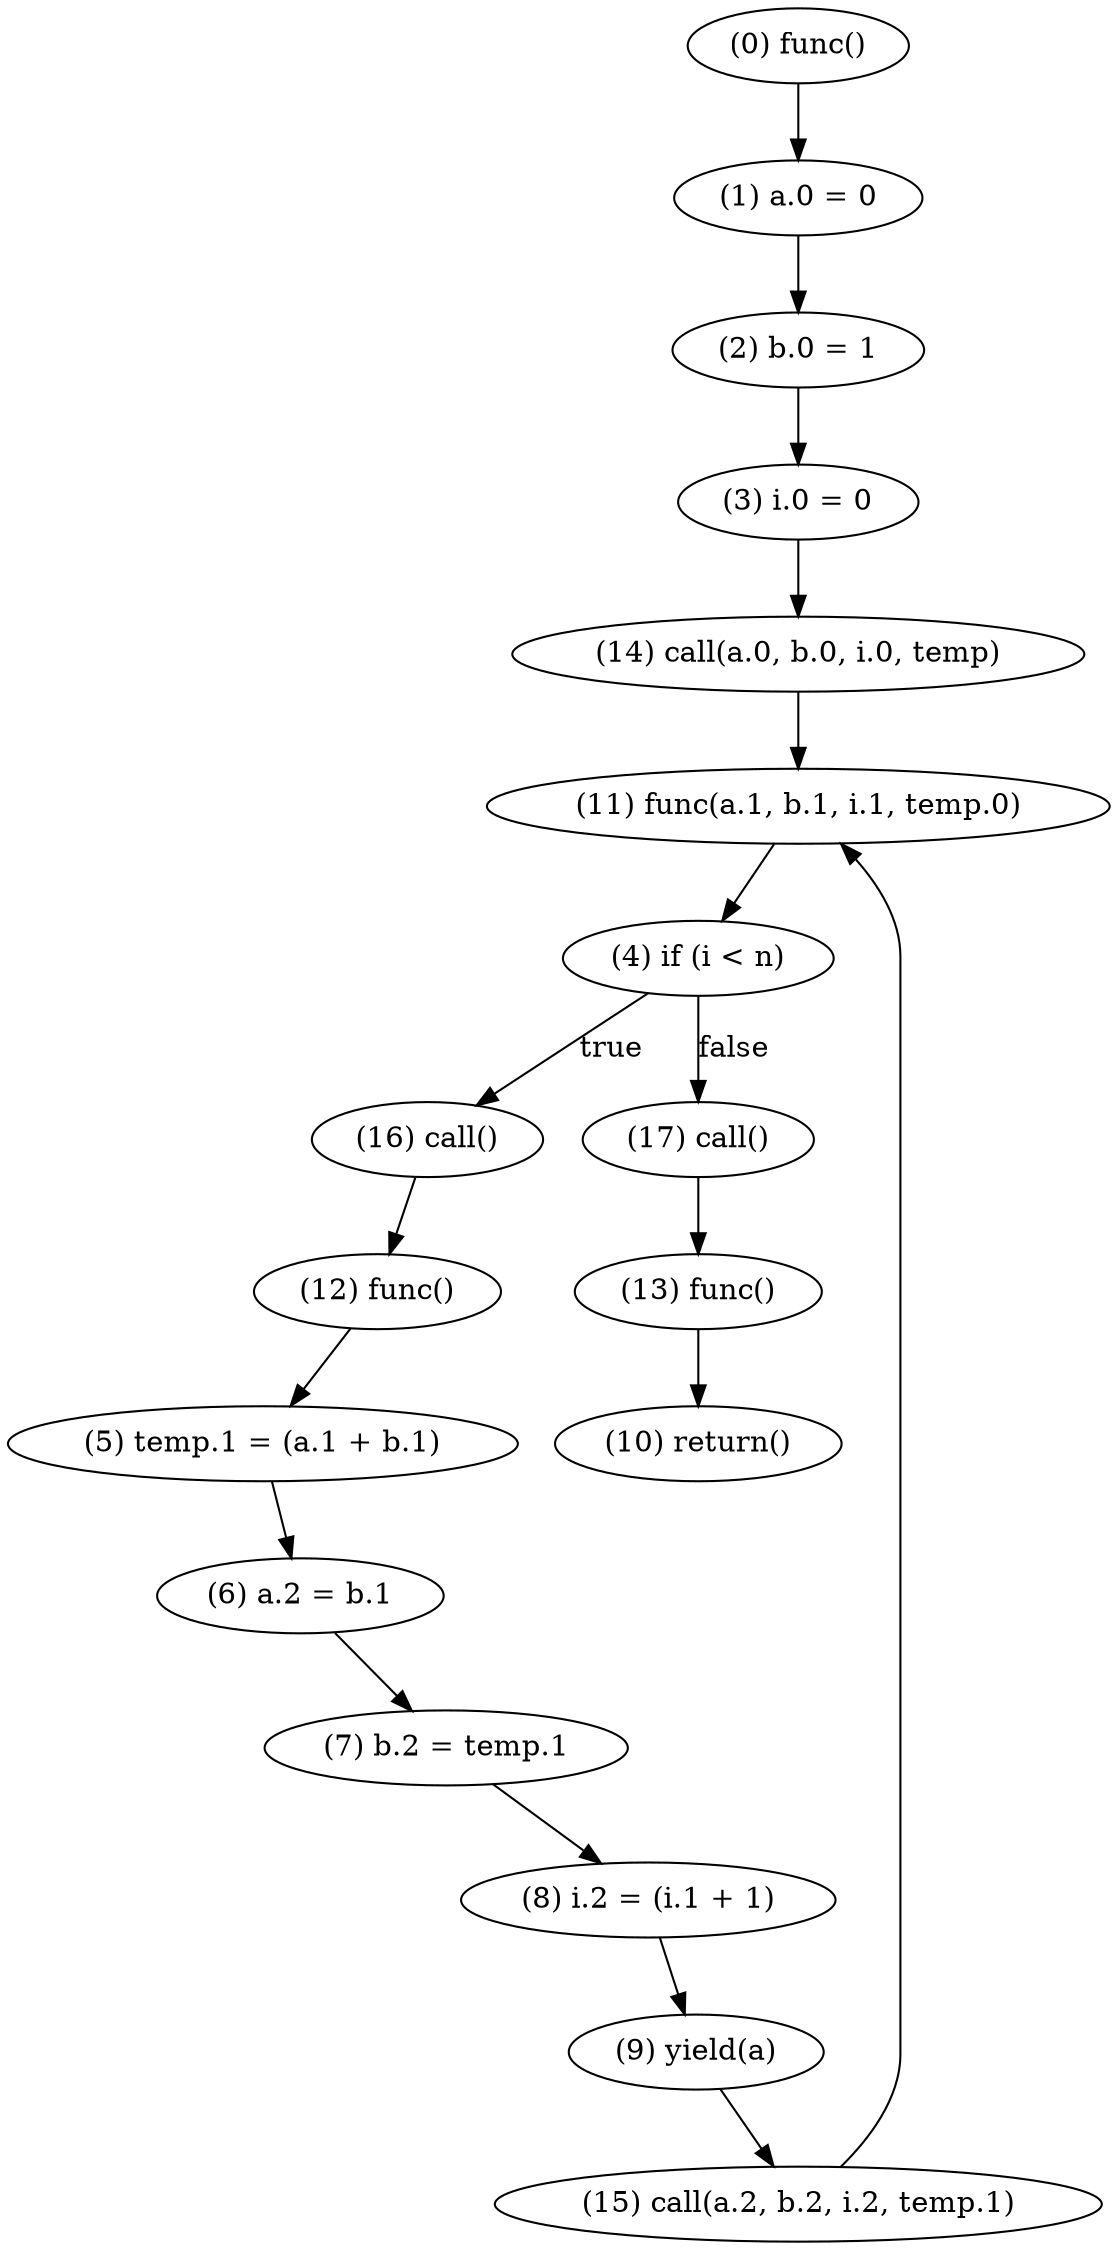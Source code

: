 digraph {
    0 [ label = "(0) func()" ]
    1 [ label = "(1) a.0 = 0" ]
    2 [ label = "(2) b.0 = 1" ]
    3 [ label = "(3) i.0 = 0" ]
    4 [ label = "(4) if (i < n)" ]
    5 [ label = "(5) temp.1 = (a.1 + b.1)" ]
    6 [ label = "(6) a.2 = b.1" ]
    7 [ label = "(7) b.2 = temp.1" ]
    8 [ label = "(8) i.2 = (i.1 + 1)" ]
    9 [ label = "(9) yield(a)" ]
    10 [ label = "(10) return()" ]
    11 [ label = "(11) func(a.1, b.1, i.1, temp.0)" ]
    12 [ label = "(12) func()" ]
    13 [ label = "(13) func()" ]
    14 [ label = "(14) call(a.0, b.0, i.0, temp)" ]
    15 [ label = "(15) call(a.2, b.2, i.2, temp.1)" ]
    16 [ label = "(16) call()" ]
    17 [ label = "(17) call()" ]
    0 -> 1 [ label = "" ]
    1 -> 2 [ label = "" ]
    2 -> 3 [ label = "" ]
    3 -> 14 [ label = "" ]
    4 -> 17 [ label = "false" ]
    4 -> 16 [ label = "true" ]
    5 -> 6 [ label = "" ]
    6 -> 7 [ label = "" ]
    7 -> 8 [ label = "" ]
    8 -> 9 [ label = "" ]
    9 -> 15 [ label = "" ]
    11 -> 4 [ label = "" ]
    12 -> 5 [ label = "" ]
    13 -> 10 [ label = "" ]
    14 -> 11 [ label = "" ]
    15 -> 11 [ label = "" ]
    16 -> 12 [ label = "" ]
    17 -> 13 [ label = "" ]
}
